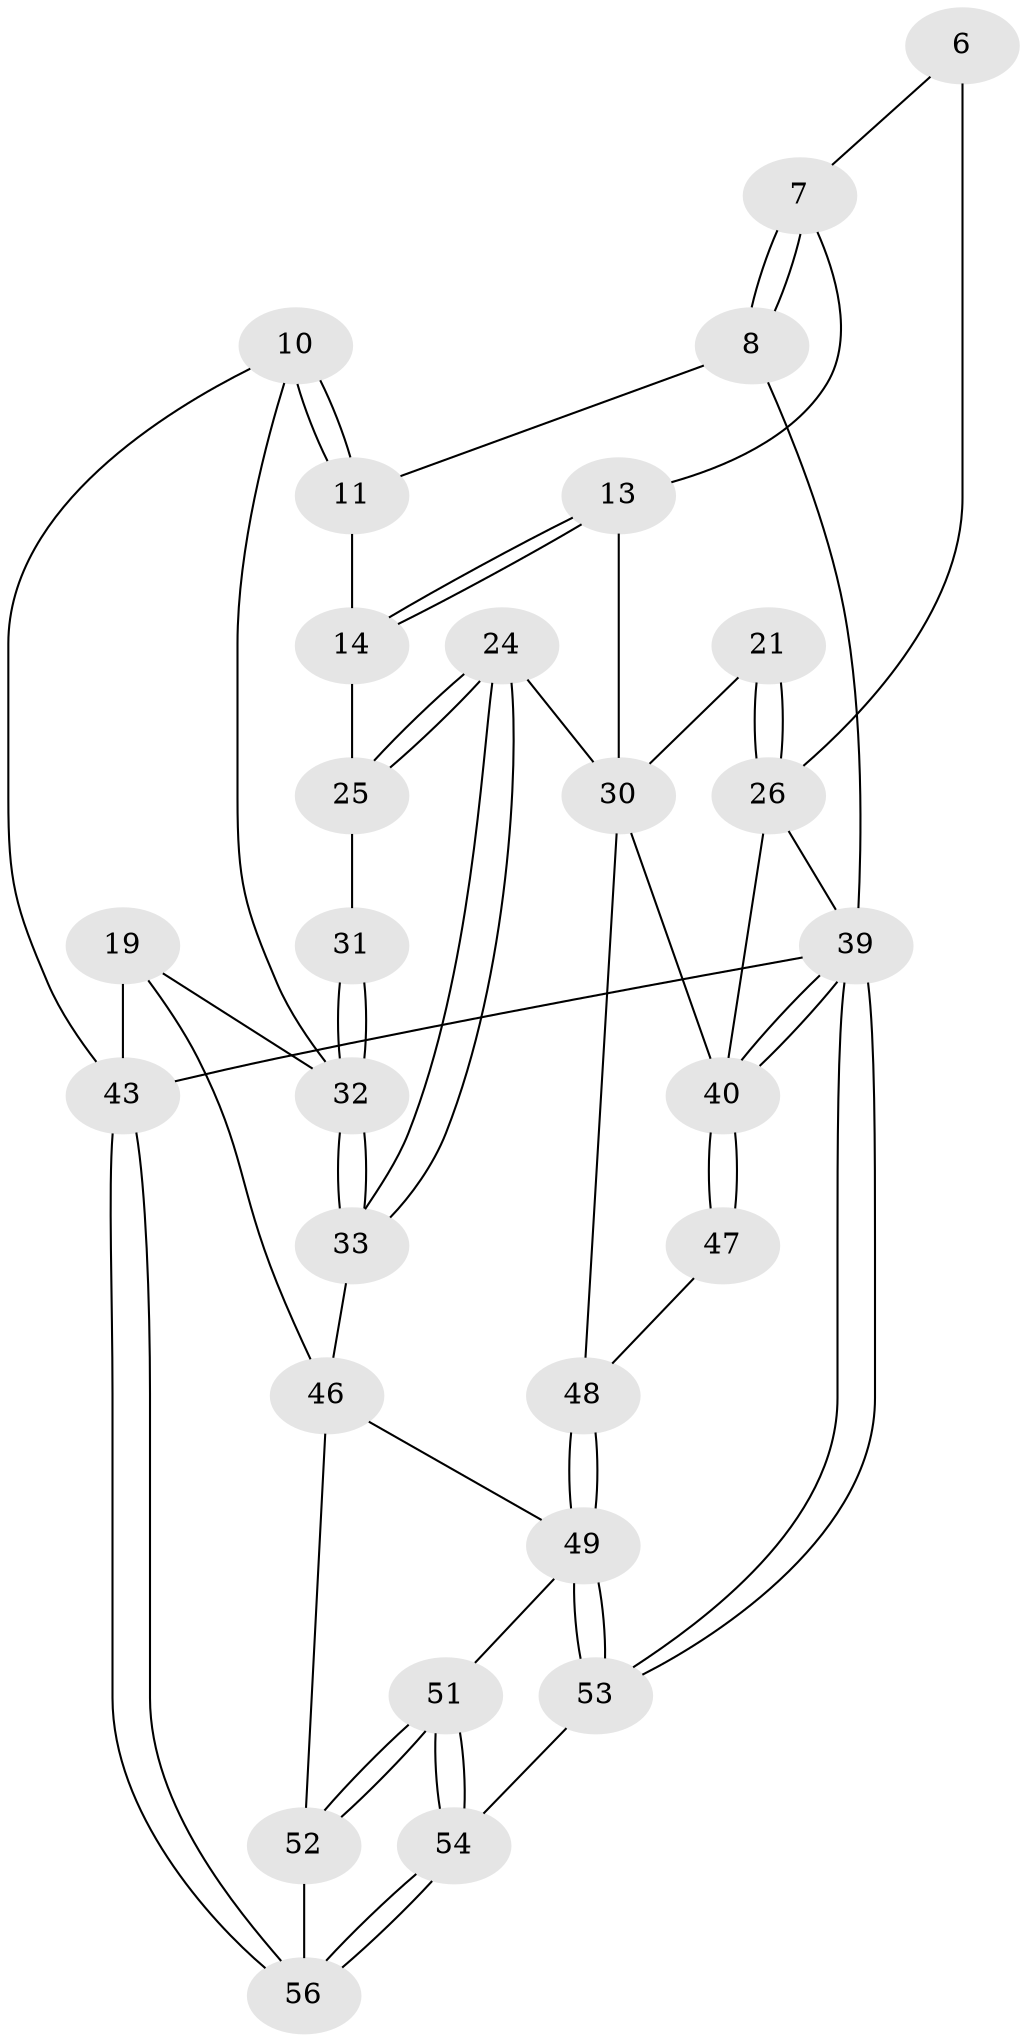 // original degree distribution, {3: 0.03571428571428571, 4: 0.23214285714285715, 5: 0.5357142857142857, 6: 0.19642857142857142}
// Generated by graph-tools (version 1.1) at 2025/00/03/09/25 05:00:15]
// undirected, 28 vertices, 62 edges
graph export_dot {
graph [start="1"]
  node [color=gray90,style=filled];
  6 [pos="+0.817353093021249+0.18435437477562336"];
  7 [pos="+0.7274049686914646+0.17362658406435993"];
  8 [pos="+0.7203074709297754+0",super="+5"];
  10 [pos="+0.12755866030460172+0"];
  11 [pos="+0.48415070235977603+0"];
  13 [pos="+0.6567060660078451+0.2557039364269081",super="+12"];
  14 [pos="+0.4867138692218914+0"];
  19 [pos="+0+0.4389221783068328"];
  21 [pos="+0.8803818908866694+0.2740290674140813"];
  24 [pos="+0.5775813426139863+0.37855898332238713"];
  25 [pos="+0.5124138712566325+0.3020257864233816",super="+15"];
  26 [pos="+1+0.3615630554323088",super="+3+20"];
  30 [pos="+0.7443318117422266+0.5405772734562537",super="+27+23+22"];
  31 [pos="+0.2383191157699431+0.2873779169664087",super="+16"];
  32 [pos="+0.20486400673259833+0.3637022066957342",super="+18"];
  33 [pos="+0.33225771224914674+0.5062725263498647"];
  39 [pos="+1+1",super="+4"];
  40 [pos="+1+0.9581469140937817",super="+28+29"];
  43 [pos="+0+1",super="+9"];
  46 [pos="+0.17196910639155613+0.7693685883907921",super="+36+34"];
  47 [pos="+0.7898365341669319+0.8893804706830215"];
  48 [pos="+0.6756341652448722+0.9045821671172517",super="+37"];
  49 [pos="+0.5787855296355343+1",super="+44+45+38"];
  51 [pos="+0.25318241375109773+0.9180737890526695"];
  52 [pos="+0.17244381465033584+0.9101199314612267",super="+50"];
  53 [pos="+0.559534834933214+1"];
  54 [pos="+0.4370064902912157+1"];
  56 [pos="+0+1",super="+55+42"];
  6 -- 7;
  6 -- 26 [weight=2];
  7 -- 8;
  7 -- 8;
  7 -- 13;
  8 -- 11;
  8 -- 39;
  10 -- 11;
  10 -- 11;
  10 -- 43;
  10 -- 32;
  11 -- 14;
  13 -- 14;
  13 -- 14;
  13 -- 30 [weight=2];
  14 -- 25;
  19 -- 43;
  19 -- 46;
  19 -- 32;
  21 -- 26 [weight=2];
  21 -- 26;
  21 -- 30;
  24 -- 25;
  24 -- 25;
  24 -- 33;
  24 -- 33;
  24 -- 30;
  25 -- 31 [weight=2];
  26 -- 40;
  26 -- 39;
  30 -- 48;
  30 -- 40;
  31 -- 32 [weight=2];
  31 -- 32;
  32 -- 33;
  32 -- 33;
  33 -- 46;
  39 -- 40;
  39 -- 40;
  39 -- 53;
  39 -- 53;
  39 -- 43 [weight=2];
  40 -- 47 [weight=2];
  40 -- 47;
  43 -- 56 [weight=2];
  43 -- 56;
  46 -- 52 [weight=2];
  46 -- 49 [weight=2];
  47 -- 48;
  48 -- 49 [weight=2];
  48 -- 49;
  49 -- 53;
  49 -- 53;
  49 -- 51;
  51 -- 52;
  51 -- 52;
  51 -- 54;
  51 -- 54;
  52 -- 56 [weight=2];
  53 -- 54;
  54 -- 56;
  54 -- 56;
}
